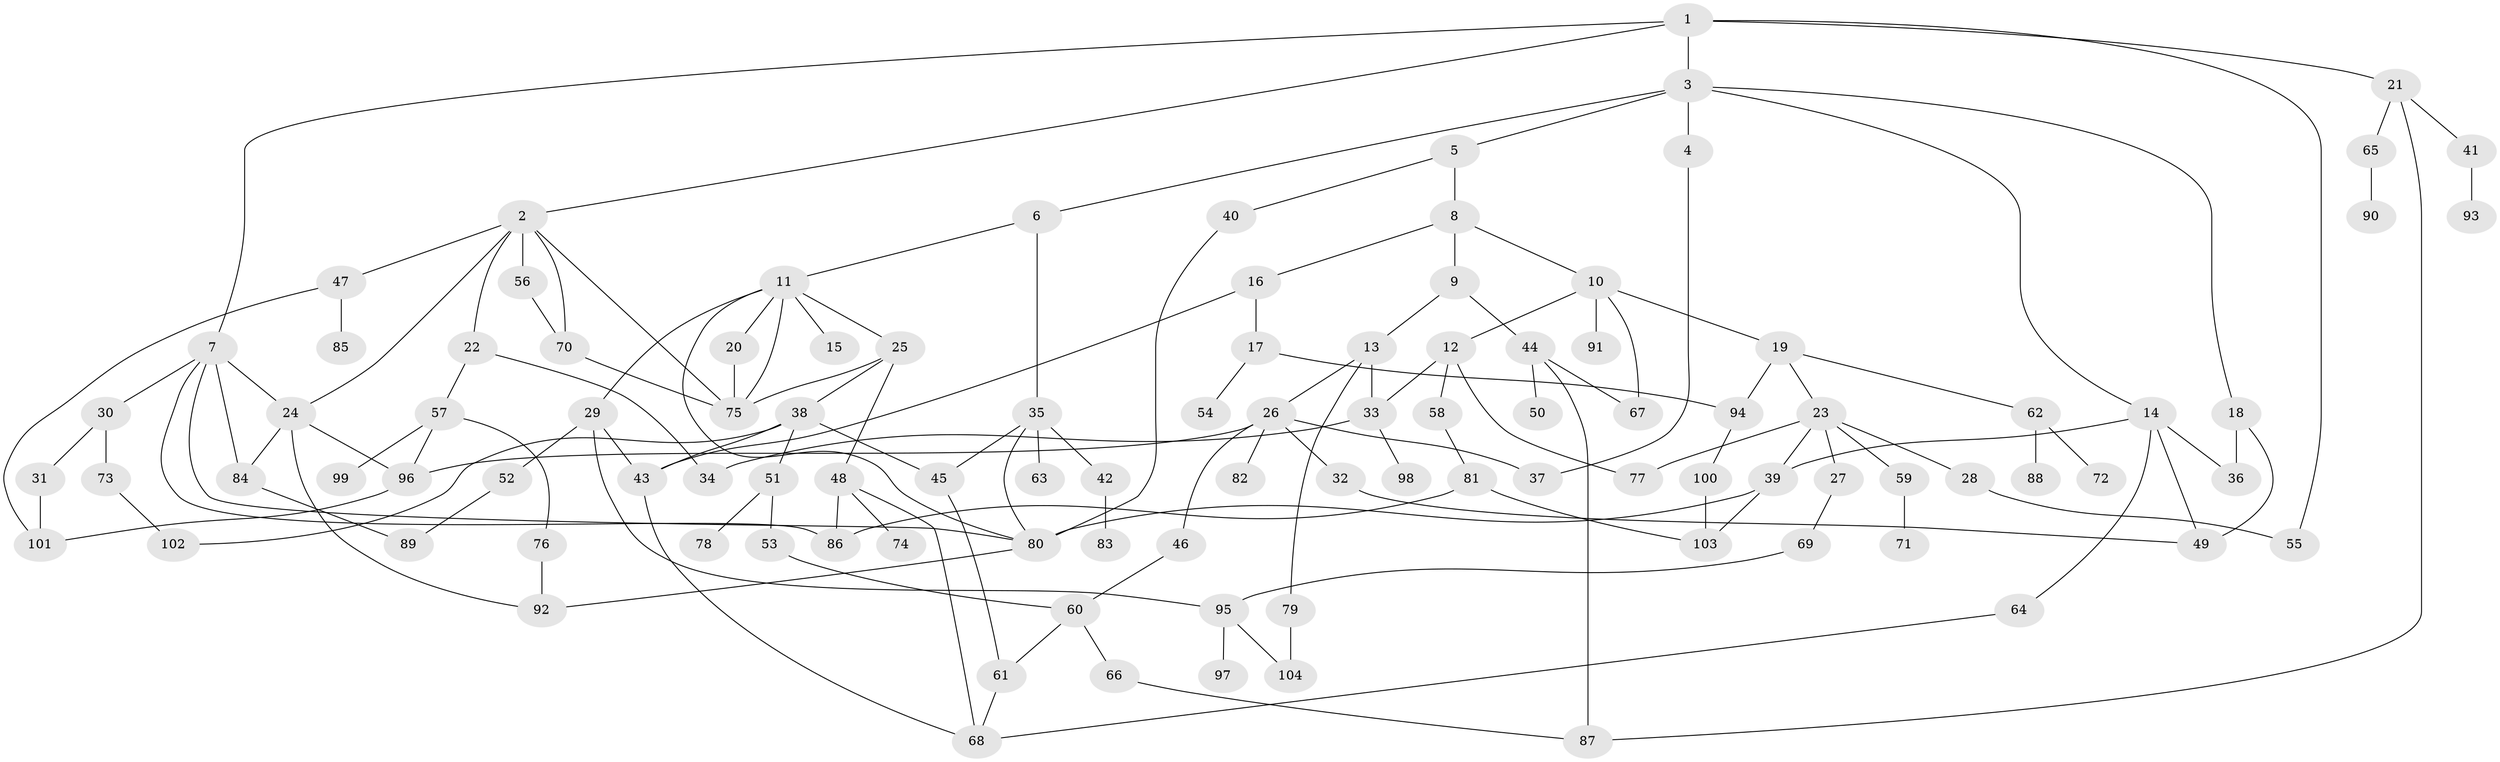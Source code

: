// coarse degree distribution, {5: 0.11594202898550725, 6: 0.08695652173913043, 2: 0.2028985507246377, 3: 0.15942028985507245, 4: 0.14492753623188406, 9: 0.014492753623188406, 1: 0.2463768115942029, 8: 0.014492753623188406, 7: 0.014492753623188406}
// Generated by graph-tools (version 1.1) at 2025/51/02/27/25 19:51:41]
// undirected, 104 vertices, 149 edges
graph export_dot {
graph [start="1"]
  node [color=gray90,style=filled];
  1;
  2;
  3;
  4;
  5;
  6;
  7;
  8;
  9;
  10;
  11;
  12;
  13;
  14;
  15;
  16;
  17;
  18;
  19;
  20;
  21;
  22;
  23;
  24;
  25;
  26;
  27;
  28;
  29;
  30;
  31;
  32;
  33;
  34;
  35;
  36;
  37;
  38;
  39;
  40;
  41;
  42;
  43;
  44;
  45;
  46;
  47;
  48;
  49;
  50;
  51;
  52;
  53;
  54;
  55;
  56;
  57;
  58;
  59;
  60;
  61;
  62;
  63;
  64;
  65;
  66;
  67;
  68;
  69;
  70;
  71;
  72;
  73;
  74;
  75;
  76;
  77;
  78;
  79;
  80;
  81;
  82;
  83;
  84;
  85;
  86;
  87;
  88;
  89;
  90;
  91;
  92;
  93;
  94;
  95;
  96;
  97;
  98;
  99;
  100;
  101;
  102;
  103;
  104;
  1 -- 2;
  1 -- 3;
  1 -- 7;
  1 -- 21;
  1 -- 55;
  2 -- 22;
  2 -- 24;
  2 -- 47;
  2 -- 56;
  2 -- 70;
  2 -- 75;
  3 -- 4;
  3 -- 5;
  3 -- 6;
  3 -- 14;
  3 -- 18;
  4 -- 37;
  5 -- 8;
  5 -- 40;
  6 -- 11;
  6 -- 35;
  7 -- 30;
  7 -- 84;
  7 -- 86;
  7 -- 80;
  7 -- 24;
  8 -- 9;
  8 -- 10;
  8 -- 16;
  9 -- 13;
  9 -- 44;
  10 -- 12;
  10 -- 19;
  10 -- 67;
  10 -- 91;
  11 -- 15;
  11 -- 20;
  11 -- 25;
  11 -- 29;
  11 -- 80;
  11 -- 75;
  12 -- 33;
  12 -- 58;
  12 -- 77;
  13 -- 26;
  13 -- 79;
  13 -- 33;
  14 -- 64;
  14 -- 49;
  14 -- 39;
  14 -- 36;
  16 -- 17;
  16 -- 43;
  17 -- 54;
  17 -- 94;
  18 -- 36;
  18 -- 49;
  19 -- 23;
  19 -- 62;
  19 -- 94;
  20 -- 75;
  21 -- 41;
  21 -- 65;
  21 -- 87;
  22 -- 57;
  22 -- 34;
  23 -- 27;
  23 -- 28;
  23 -- 39;
  23 -- 59;
  23 -- 77;
  24 -- 84;
  24 -- 96;
  24 -- 92;
  25 -- 38;
  25 -- 48;
  25 -- 75;
  26 -- 32;
  26 -- 37;
  26 -- 46;
  26 -- 82;
  26 -- 96;
  27 -- 69;
  28 -- 55;
  29 -- 52;
  29 -- 95;
  29 -- 43;
  30 -- 31;
  30 -- 73;
  31 -- 101;
  32 -- 49;
  33 -- 34;
  33 -- 98;
  35 -- 42;
  35 -- 45;
  35 -- 63;
  35 -- 80;
  38 -- 51;
  38 -- 102;
  38 -- 43;
  38 -- 45;
  39 -- 80;
  39 -- 103;
  40 -- 80;
  41 -- 93;
  42 -- 83;
  43 -- 68;
  44 -- 50;
  44 -- 87;
  44 -- 67;
  45 -- 61;
  46 -- 60;
  47 -- 85;
  47 -- 101;
  48 -- 74;
  48 -- 68;
  48 -- 86;
  51 -- 53;
  51 -- 78;
  52 -- 89;
  53 -- 60;
  56 -- 70;
  57 -- 76;
  57 -- 96;
  57 -- 99;
  58 -- 81;
  59 -- 71;
  60 -- 61;
  60 -- 66;
  61 -- 68;
  62 -- 72;
  62 -- 88;
  64 -- 68;
  65 -- 90;
  66 -- 87;
  69 -- 95;
  70 -- 75;
  73 -- 102;
  76 -- 92;
  79 -- 104;
  80 -- 92;
  81 -- 86;
  81 -- 103;
  84 -- 89;
  94 -- 100;
  95 -- 97;
  95 -- 104;
  96 -- 101;
  100 -- 103;
}
